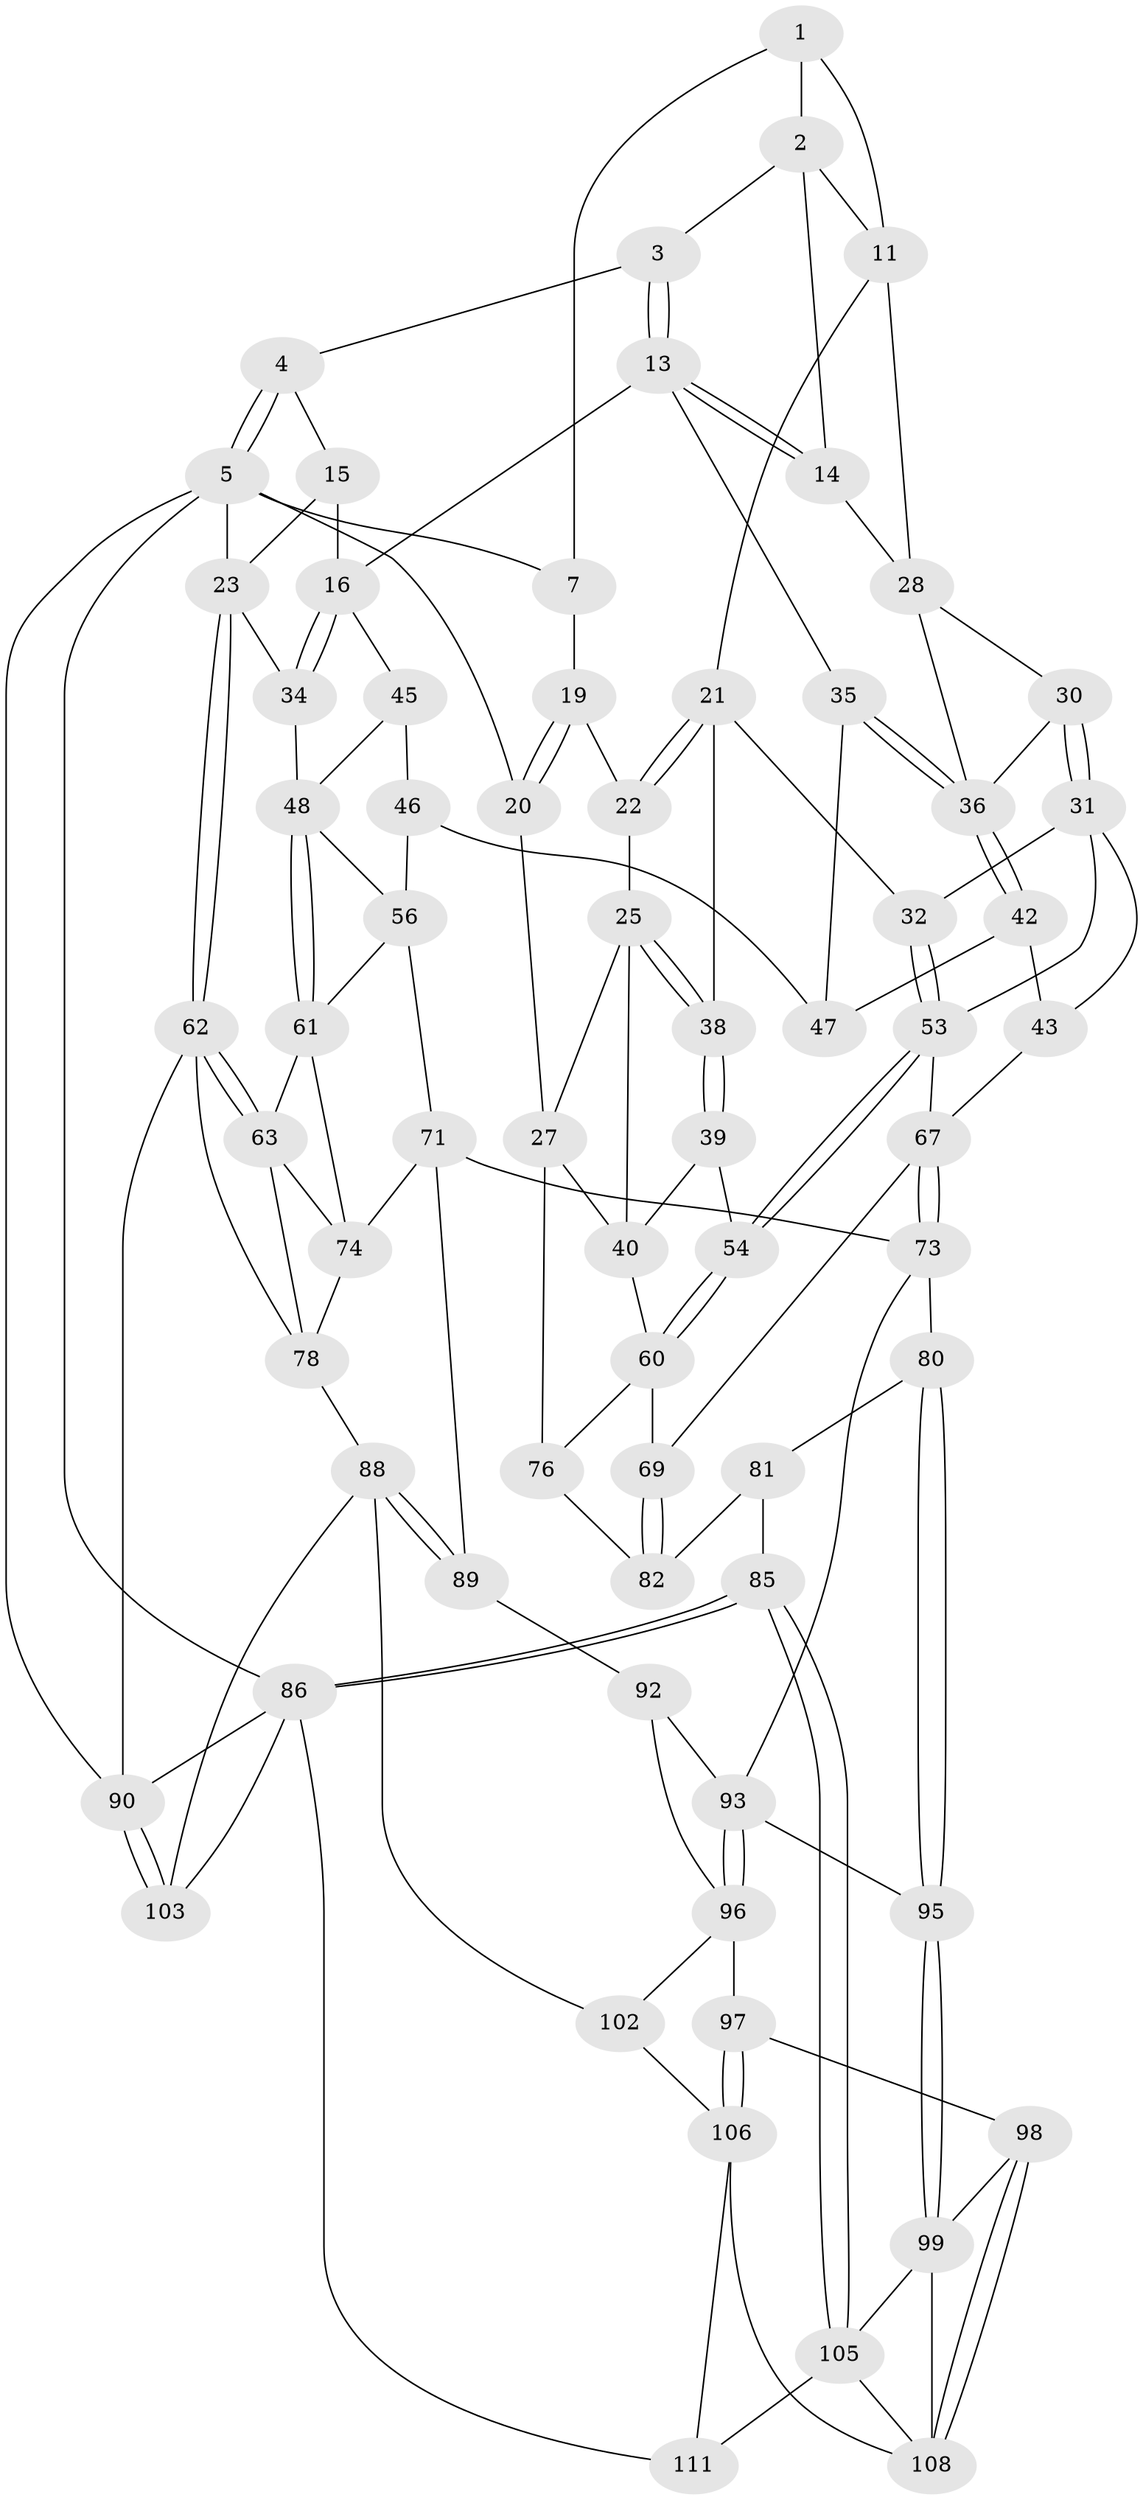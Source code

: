 // original degree distribution, {3: 0.017857142857142856, 4: 0.26785714285714285, 5: 0.4642857142857143, 6: 0.25}
// Generated by graph-tools (version 1.1) at 2025/42/03/06/25 10:42:34]
// undirected, 69 vertices, 150 edges
graph export_dot {
graph [start="1"]
  node [color=gray90,style=filled];
  1 [pos="+0.3448029180877748+0",super="+8"];
  2 [pos="+0.5355653276978496+0",super="+10"];
  3 [pos="+0.693276755495859+0"];
  4 [pos="+0.847060497358783+0"];
  5 [pos="+1+0",super="+6"];
  7 [pos="+0.09582126565849793+0",super="+9"];
  11 [pos="+0.4811685754028407+0.11215949692223616",super="+12"];
  13 [pos="+0.6148790379035144+0.12717563895359907",super="+18"];
  14 [pos="+0.6134492426226525+0.12677289197701958"];
  15 [pos="+0.7977550887272694+0.06343724756881444"];
  16 [pos="+0.7766387073025051+0.09943544351711822",super="+17"];
  19 [pos="+0.09891538758386842+0.08991696527634001"];
  20 [pos="+0+0.2180150464490084"];
  21 [pos="+0.3146919424891006+0.15971496355014908",super="+33"];
  22 [pos="+0.1426430913089371+0.13446446704361062"];
  23 [pos="+1+0.20649039325735544",super="+24"];
  25 [pos="+0.1402852552835858+0.22088457345595358",super="+26"];
  27 [pos="+0+0.2986700138130039",super="+58"];
  28 [pos="+0.48640689720610497+0.11567212907845607",super="+29"];
  30 [pos="+0.45024745654572895+0.24317047479965945"];
  31 [pos="+0.3926253056100014+0.2868732191772249",super="+44"];
  32 [pos="+0.34287976298797795+0.23342582535131182"];
  34 [pos="+0.9503247969969612+0.2525913628181943"];
  35 [pos="+0.5685605239080895+0.25214832911367707"];
  36 [pos="+0.5426194861679573+0.25969911124080525",super="+37"];
  38 [pos="+0.17851176866243051+0.24019352662441285",super="+41"];
  39 [pos="+0.14713692217584037+0.314748201969217",super="+52"];
  40 [pos="+0.1254033574340331+0.3163004725435923",super="+59"];
  42 [pos="+0.5049189027048034+0.3252247390946685",super="+51"];
  43 [pos="+0.4257833423402469+0.32762195555536633",super="+66"];
  45 [pos="+0.7335785415184753+0.21484939481014412"];
  46 [pos="+0.660482049508149+0.301125783174653",super="+55"];
  47 [pos="+0.591937169036809+0.2790127166600195",super="+50"];
  48 [pos="+0.9427480940526456+0.2563241603614371",super="+49"];
  53 [pos="+0.27174478077654207+0.36291973288340723",super="+65"];
  54 [pos="+0.22222448106599377+0.37847645644320993"];
  56 [pos="+0.780920294915491+0.40098550305960806",super="+57"];
  60 [pos="+0.21107779951342137+0.42194243630231293",super="+70"];
  61 [pos="+0.8517817876388513+0.4149614247369232",super="+64"];
  62 [pos="+1+0.47171657431335046",super="+91"];
  63 [pos="+0.9750892577683602+0.5097790181654493",super="+77"];
  67 [pos="+0.47102182289930633+0.5022684681855032",super="+68"];
  69 [pos="+0.26100414263442895+0.5640392227562215"];
  71 [pos="+0.6720973695007492+0.509780246798946",super="+72"];
  73 [pos="+0.5142945954535655+0.5394787517160803",super="+79"];
  74 [pos="+0.7938393496276299+0.5381261653851496",super="+75"];
  76 [pos="+0+0.4071468360743453"];
  78 [pos="+0.8705044187126157+0.6829363396125314",super="+87"];
  80 [pos="+0.3144838226946797+0.7298542226274439"];
  81 [pos="+0.25491274659922897+0.5990371163204301",super="+84"];
  82 [pos="+0.25455599364048587+0.592124047942443",super="+83"];
  85 [pos="+0+1"];
  86 [pos="+0+1",super="+112"];
  88 [pos="+0.7503712997521139+0.7266118039483522",super="+101"];
  89 [pos="+0.6515398934962372+0.6470407422961469"];
  90 [pos="+1+1"];
  92 [pos="+0.6258991049157097+0.6669621930138705"];
  93 [pos="+0.5685847667644379+0.6843542299430286",super="+94"];
  95 [pos="+0.3156752599724248+0.7383240783103042"];
  96 [pos="+0.46317663512693424+0.8093052886270589",super="+100"];
  97 [pos="+0.44064822026011646+0.8086128000016402"];
  98 [pos="+0.3962997161201503+0.7937443474213495"];
  99 [pos="+0.31569891417342383+0.7401598363340607",super="+104"];
  102 [pos="+0.6098616382944341+0.8998099485722599"];
  103 [pos="+0.8712532833810424+1"];
  105 [pos="+0.13955191106798098+0.8828649021231572",super="+110"];
  106 [pos="+0.4773293647871732+0.9666148354721011",super="+107"];
  108 [pos="+0.40004911098447143+0.9217247661149479",super="+109"];
  111 [pos="+0.39659319495349854+1"];
  1 -- 2;
  1 -- 11;
  1 -- 7;
  2 -- 3;
  2 -- 11;
  2 -- 14;
  3 -- 4;
  3 -- 13;
  3 -- 13;
  4 -- 5;
  4 -- 5;
  4 -- 15;
  5 -- 23;
  5 -- 90;
  5 -- 20;
  5 -- 86;
  5 -- 7;
  7 -- 19;
  11 -- 28;
  11 -- 21;
  13 -- 14;
  13 -- 14;
  13 -- 16;
  13 -- 35;
  14 -- 28;
  15 -- 16;
  15 -- 23;
  16 -- 34;
  16 -- 34;
  16 -- 45;
  19 -- 20;
  19 -- 20;
  19 -- 22;
  20 -- 27;
  21 -- 22;
  21 -- 22;
  21 -- 32;
  21 -- 38;
  22 -- 25;
  23 -- 62;
  23 -- 62;
  23 -- 34;
  25 -- 38;
  25 -- 38;
  25 -- 40;
  25 -- 27;
  27 -- 40;
  27 -- 76;
  28 -- 36;
  28 -- 30;
  30 -- 31;
  30 -- 31;
  30 -- 36;
  31 -- 32;
  31 -- 43;
  31 -- 53;
  32 -- 53;
  32 -- 53;
  34 -- 48;
  35 -- 36;
  35 -- 36;
  35 -- 47;
  36 -- 42;
  36 -- 42;
  38 -- 39 [weight=2];
  38 -- 39;
  39 -- 40;
  39 -- 54;
  40 -- 60;
  42 -- 43 [weight=2];
  42 -- 47;
  43 -- 67;
  45 -- 46;
  45 -- 48;
  46 -- 47 [weight=2];
  46 -- 56;
  48 -- 61;
  48 -- 61;
  48 -- 56;
  53 -- 54;
  53 -- 54;
  53 -- 67;
  54 -- 60;
  54 -- 60;
  56 -- 61;
  56 -- 71;
  60 -- 69;
  60 -- 76;
  61 -- 74;
  61 -- 63;
  62 -- 63;
  62 -- 63;
  62 -- 78;
  62 -- 90;
  63 -- 74;
  63 -- 78;
  67 -- 73;
  67 -- 73;
  67 -- 69;
  69 -- 82;
  69 -- 82;
  71 -- 74;
  71 -- 73;
  71 -- 89;
  73 -- 80;
  73 -- 93;
  74 -- 78;
  76 -- 82;
  78 -- 88;
  80 -- 81;
  80 -- 95;
  80 -- 95;
  81 -- 82 [weight=2];
  81 -- 85;
  85 -- 86;
  85 -- 86;
  85 -- 105;
  85 -- 105;
  86 -- 90;
  86 -- 111;
  86 -- 103;
  88 -- 89;
  88 -- 89;
  88 -- 102;
  88 -- 103;
  89 -- 92;
  90 -- 103;
  90 -- 103;
  92 -- 93;
  92 -- 96;
  93 -- 96;
  93 -- 96;
  93 -- 95;
  95 -- 99;
  95 -- 99;
  96 -- 97;
  96 -- 102;
  97 -- 98;
  97 -- 106;
  97 -- 106;
  98 -- 99;
  98 -- 108;
  98 -- 108;
  99 -- 105;
  99 -- 108;
  102 -- 106;
  105 -- 108;
  105 -- 111;
  106 -- 108;
  106 -- 111;
}
